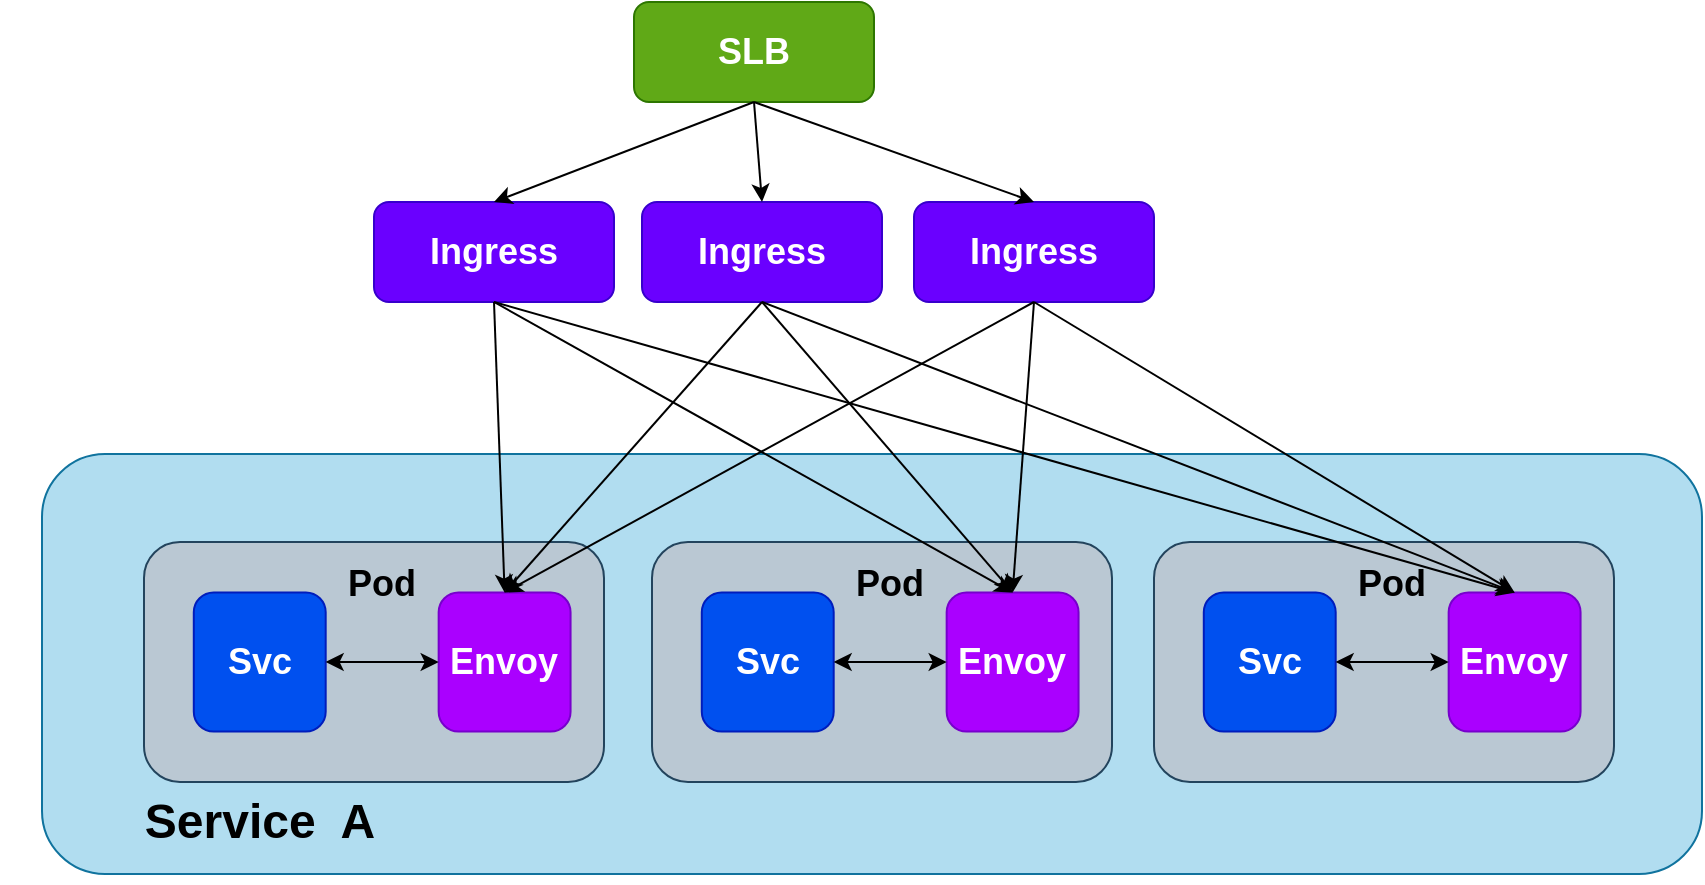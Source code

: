 <mxfile version="10.9.4" type="github"><diagram id="f106602c-feb2-e66a-4537-3a34d633f6aa" name="Page-1"><mxGraphModel dx="2246" dy="1426" grid="1" gridSize="10" guides="1" tooltips="1" connect="1" arrows="1" fold="1" page="1" pageScale="1" pageWidth="1169" pageHeight="827" background="#ffffff" math="1" shadow="0"><root><mxCell id="0"/><mxCell id="1" parent="0"/><mxCell id="tNejTgLfAvmPp-UbvXpw-1102" value="" style="rounded=1;whiteSpace=wrap;html=1;fillColor=#b1ddf0;strokeColor=#10739e;" vertex="1" parent="1"><mxGeometry x="185" y="286" width="830" height="210" as="geometry"/></mxCell><mxCell id="tNejTgLfAvmPp-UbvXpw-1009" value="&lt;h2&gt;SLB&lt;/h2&gt;" style="rounded=1;whiteSpace=wrap;html=1;fillColor=#60a917;strokeColor=#2D7600;fontColor=#ffffff;" vertex="1" parent="1"><mxGeometry x="481" y="60" width="120" height="50" as="geometry"/></mxCell><mxCell id="tNejTgLfAvmPp-UbvXpw-1010" value="&lt;h2&gt;Ingress&lt;/h2&gt;" style="rounded=1;whiteSpace=wrap;html=1;fillColor=#6a00ff;strokeColor=#3700CC;fontColor=#ffffff;" vertex="1" parent="1"><mxGeometry x="351" y="160" width="120" height="50" as="geometry"/></mxCell><mxCell id="tNejTgLfAvmPp-UbvXpw-1011" value="&lt;h2&gt;Ingress&lt;/h2&gt;" style="rounded=1;whiteSpace=wrap;html=1;fillColor=#6a00ff;strokeColor=#3700CC;fontColor=#ffffff;" vertex="1" parent="1"><mxGeometry x="485" y="160" width="120" height="50" as="geometry"/></mxCell><mxCell id="tNejTgLfAvmPp-UbvXpw-1012" value="&lt;h2&gt;Ingress&lt;/h2&gt;" style="rounded=1;whiteSpace=wrap;html=1;fillColor=#6a00ff;strokeColor=#3700CC;fontColor=#ffffff;" vertex="1" parent="1"><mxGeometry x="621" y="160" width="120" height="50" as="geometry"/></mxCell><mxCell id="tNejTgLfAvmPp-UbvXpw-1035" value="" style="endArrow=classic;html=1;entryX=0.5;entryY=0;entryDx=0;entryDy=0;exitX=0.5;exitY=1;exitDx=0;exitDy=0;" edge="1" parent="1" source="tNejTgLfAvmPp-UbvXpw-1009" target="tNejTgLfAvmPp-UbvXpw-1010"><mxGeometry width="50" height="50" relative="1" as="geometry"><mxPoint x="351" y="540" as="sourcePoint"/><mxPoint x="401" y="490" as="targetPoint"/></mxGeometry></mxCell><mxCell id="tNejTgLfAvmPp-UbvXpw-1036" value="" style="endArrow=classic;html=1;entryX=0.5;entryY=0;entryDx=0;entryDy=0;exitX=0.5;exitY=1;exitDx=0;exitDy=0;" edge="1" parent="1" source="tNejTgLfAvmPp-UbvXpw-1009" target="tNejTgLfAvmPp-UbvXpw-1011"><mxGeometry width="50" height="50" relative="1" as="geometry"><mxPoint x="551" y="120" as="sourcePoint"/><mxPoint x="421" y="170" as="targetPoint"/></mxGeometry></mxCell><mxCell id="tNejTgLfAvmPp-UbvXpw-1037" value="" style="endArrow=classic;html=1;entryX=0.5;entryY=0;entryDx=0;entryDy=0;exitX=0.5;exitY=1;exitDx=0;exitDy=0;" edge="1" parent="1" source="tNejTgLfAvmPp-UbvXpw-1009" target="tNejTgLfAvmPp-UbvXpw-1012"><mxGeometry width="50" height="50" relative="1" as="geometry"><mxPoint x="561" y="130" as="sourcePoint"/><mxPoint x="431" y="180" as="targetPoint"/></mxGeometry></mxCell><mxCell id="tNejTgLfAvmPp-UbvXpw-1051" value="" style="group" vertex="1" connectable="0" parent="1"><mxGeometry x="236" y="330" width="230" height="120" as="geometry"/></mxCell><mxCell id="tNejTgLfAvmPp-UbvXpw-1018" value="" style="rounded=1;whiteSpace=wrap;html=1;fillColor=#bac8d3;strokeColor=#23445d;" vertex="1" parent="tNejTgLfAvmPp-UbvXpw-1051"><mxGeometry width="230" height="120" as="geometry"/></mxCell><mxCell id="tNejTgLfAvmPp-UbvXpw-1020" value="&lt;h2&gt;Svc&lt;/h2&gt;" style="rounded=1;whiteSpace=wrap;html=1;fillColor=#0050ef;strokeColor=#001DBC;fontColor=#ffffff;" vertex="1" parent="tNejTgLfAvmPp-UbvXpw-1051"><mxGeometry x="24.894" y="25.263" width="65.95" height="69.474" as="geometry"/></mxCell><mxCell id="tNejTgLfAvmPp-UbvXpw-1022" value="&lt;h2&gt;Envoy&lt;/h2&gt;" style="rounded=1;whiteSpace=wrap;html=1;fillColor=#aa00ff;strokeColor=#7700CC;fontColor=#ffffff;" vertex="1" parent="tNejTgLfAvmPp-UbvXpw-1051"><mxGeometry x="147.332" y="25.263" width="65.95" height="69.474" as="geometry"/></mxCell><mxCell id="tNejTgLfAvmPp-UbvXpw-1024" style="edgeStyle=orthogonalEdgeStyle;rounded=0;orthogonalLoop=1;jettySize=auto;html=1;exitX=0.5;exitY=1;exitDx=0;exitDy=0;" edge="1" parent="tNejTgLfAvmPp-UbvXpw-1051"><mxGeometry relative="1" as="geometry"><mxPoint x="115" y="25" as="sourcePoint"/><mxPoint x="115" y="25.447" as="targetPoint"/></mxGeometry></mxCell><mxCell id="tNejTgLfAvmPp-UbvXpw-1046" value="" style="endArrow=classic;startArrow=classic;html=1;entryX=0;entryY=0.5;entryDx=0;entryDy=0;exitX=1;exitY=0.5;exitDx=0;exitDy=0;" edge="1" parent="tNejTgLfAvmPp-UbvXpw-1051" source="tNejTgLfAvmPp-UbvXpw-1020" target="tNejTgLfAvmPp-UbvXpw-1022"><mxGeometry width="50" height="50" relative="1" as="geometry"><mxPoint x="5" y="190" as="sourcePoint"/><mxPoint x="55" y="140" as="targetPoint"/></mxGeometry></mxCell><mxCell id="tNejTgLfAvmPp-UbvXpw-1049" value="&lt;h2&gt;Pod&lt;/h2&gt;" style="text;html=1;strokeColor=none;fillColor=none;align=center;verticalAlign=middle;whiteSpace=wrap;rounded=0;" vertex="1" parent="tNejTgLfAvmPp-UbvXpw-1051"><mxGeometry x="99" y="10.5" width="40" height="20" as="geometry"/></mxCell><mxCell id="tNejTgLfAvmPp-UbvXpw-1076" value="" style="group" vertex="1" connectable="0" parent="1"><mxGeometry x="490" y="330" width="230" height="120" as="geometry"/></mxCell><mxCell id="tNejTgLfAvmPp-UbvXpw-1077" value="" style="rounded=1;whiteSpace=wrap;html=1;fillColor=#bac8d3;strokeColor=#23445d;" vertex="1" parent="tNejTgLfAvmPp-UbvXpw-1076"><mxGeometry width="230" height="120" as="geometry"/></mxCell><mxCell id="tNejTgLfAvmPp-UbvXpw-1078" value="&lt;h2&gt;Svc&lt;/h2&gt;" style="rounded=1;whiteSpace=wrap;html=1;fillColor=#0050ef;strokeColor=#001DBC;fontColor=#ffffff;" vertex="1" parent="tNejTgLfAvmPp-UbvXpw-1076"><mxGeometry x="24.894" y="25.263" width="65.95" height="69.474" as="geometry"/></mxCell><mxCell id="tNejTgLfAvmPp-UbvXpw-1079" value="&lt;h2&gt;Envoy&lt;/h2&gt;" style="rounded=1;whiteSpace=wrap;html=1;fillColor=#aa00ff;strokeColor=#7700CC;fontColor=#ffffff;" vertex="1" parent="tNejTgLfAvmPp-UbvXpw-1076"><mxGeometry x="147.332" y="25.263" width="65.95" height="69.474" as="geometry"/></mxCell><mxCell id="tNejTgLfAvmPp-UbvXpw-1080" style="edgeStyle=orthogonalEdgeStyle;rounded=0;orthogonalLoop=1;jettySize=auto;html=1;exitX=0.5;exitY=1;exitDx=0;exitDy=0;" edge="1" parent="tNejTgLfAvmPp-UbvXpw-1076"><mxGeometry relative="1" as="geometry"><mxPoint x="115" y="25" as="sourcePoint"/><mxPoint x="115" y="25.447" as="targetPoint"/></mxGeometry></mxCell><mxCell id="tNejTgLfAvmPp-UbvXpw-1081" value="" style="endArrow=classic;startArrow=classic;html=1;entryX=0;entryY=0.5;entryDx=0;entryDy=0;exitX=1;exitY=0.5;exitDx=0;exitDy=0;" edge="1" parent="tNejTgLfAvmPp-UbvXpw-1076" source="tNejTgLfAvmPp-UbvXpw-1078" target="tNejTgLfAvmPp-UbvXpw-1079"><mxGeometry width="50" height="50" relative="1" as="geometry"><mxPoint x="5" y="190" as="sourcePoint"/><mxPoint x="55" y="140" as="targetPoint"/></mxGeometry></mxCell><mxCell id="tNejTgLfAvmPp-UbvXpw-1082" value="&lt;h2&gt;Pod&lt;/h2&gt;" style="text;html=1;strokeColor=none;fillColor=none;align=center;verticalAlign=middle;whiteSpace=wrap;rounded=0;" vertex="1" parent="tNejTgLfAvmPp-UbvXpw-1076"><mxGeometry x="99" y="10.5" width="40" height="20" as="geometry"/></mxCell><mxCell id="tNejTgLfAvmPp-UbvXpw-1083" value="" style="group" vertex="1" connectable="0" parent="1"><mxGeometry x="741" y="330" width="230" height="120" as="geometry"/></mxCell><mxCell id="tNejTgLfAvmPp-UbvXpw-1084" value="" style="rounded=1;whiteSpace=wrap;html=1;fillColor=#bac8d3;strokeColor=#23445d;" vertex="1" parent="tNejTgLfAvmPp-UbvXpw-1083"><mxGeometry width="230" height="120" as="geometry"/></mxCell><mxCell id="tNejTgLfAvmPp-UbvXpw-1085" value="&lt;h2&gt;Svc&lt;/h2&gt;" style="rounded=1;whiteSpace=wrap;html=1;fillColor=#0050ef;strokeColor=#001DBC;fontColor=#ffffff;" vertex="1" parent="tNejTgLfAvmPp-UbvXpw-1083"><mxGeometry x="24.894" y="25.263" width="65.95" height="69.474" as="geometry"/></mxCell><mxCell id="tNejTgLfAvmPp-UbvXpw-1086" value="&lt;h2&gt;Envoy&lt;/h2&gt;" style="rounded=1;whiteSpace=wrap;html=1;fillColor=#aa00ff;strokeColor=#7700CC;fontColor=#ffffff;" vertex="1" parent="tNejTgLfAvmPp-UbvXpw-1083"><mxGeometry x="147.332" y="25.263" width="65.95" height="69.474" as="geometry"/></mxCell><mxCell id="tNejTgLfAvmPp-UbvXpw-1087" style="edgeStyle=orthogonalEdgeStyle;rounded=0;orthogonalLoop=1;jettySize=auto;html=1;exitX=0.5;exitY=1;exitDx=0;exitDy=0;" edge="1" parent="tNejTgLfAvmPp-UbvXpw-1083"><mxGeometry relative="1" as="geometry"><mxPoint x="115" y="25" as="sourcePoint"/><mxPoint x="115" y="25.447" as="targetPoint"/></mxGeometry></mxCell><mxCell id="tNejTgLfAvmPp-UbvXpw-1088" value="" style="endArrow=classic;startArrow=classic;html=1;entryX=0;entryY=0.5;entryDx=0;entryDy=0;exitX=1;exitY=0.5;exitDx=0;exitDy=0;" edge="1" parent="tNejTgLfAvmPp-UbvXpw-1083" source="tNejTgLfAvmPp-UbvXpw-1085" target="tNejTgLfAvmPp-UbvXpw-1086"><mxGeometry width="50" height="50" relative="1" as="geometry"><mxPoint x="5" y="190" as="sourcePoint"/><mxPoint x="55" y="140" as="targetPoint"/></mxGeometry></mxCell><mxCell id="tNejTgLfAvmPp-UbvXpw-1089" value="&lt;h2&gt;Pod&lt;/h2&gt;" style="text;html=1;strokeColor=none;fillColor=none;align=center;verticalAlign=middle;whiteSpace=wrap;rounded=0;" vertex="1" parent="tNejTgLfAvmPp-UbvXpw-1083"><mxGeometry x="99" y="10.5" width="40" height="20" as="geometry"/></mxCell><mxCell id="tNejTgLfAvmPp-UbvXpw-1039" value="" style="endArrow=classic;html=1;exitX=0.5;exitY=1;exitDx=0;exitDy=0;entryX=0.5;entryY=0;entryDx=0;entryDy=0;" edge="1" parent="1" source="tNejTgLfAvmPp-UbvXpw-1010" target="tNejTgLfAvmPp-UbvXpw-1022"><mxGeometry width="50" height="50" relative="1" as="geometry"><mxPoint x="421" y="280" as="sourcePoint"/><mxPoint x="471" y="230" as="targetPoint"/></mxGeometry></mxCell><mxCell id="tNejTgLfAvmPp-UbvXpw-1091" value="" style="endArrow=classic;html=1;exitX=0.5;exitY=1;exitDx=0;exitDy=0;entryX=0.5;entryY=0;entryDx=0;entryDy=0;" edge="1" parent="1" source="tNejTgLfAvmPp-UbvXpw-1010" target="tNejTgLfAvmPp-UbvXpw-1079"><mxGeometry width="50" height="50" relative="1" as="geometry"><mxPoint x="421" y="220" as="sourcePoint"/><mxPoint x="426" y="365" as="targetPoint"/></mxGeometry></mxCell><mxCell id="tNejTgLfAvmPp-UbvXpw-1093" value="" style="endArrow=classic;html=1;exitX=0.5;exitY=1;exitDx=0;exitDy=0;entryX=0.5;entryY=0;entryDx=0;entryDy=0;" edge="1" parent="1" source="tNejTgLfAvmPp-UbvXpw-1010" target="tNejTgLfAvmPp-UbvXpw-1086"><mxGeometry width="50" height="50" relative="1" as="geometry"><mxPoint x="421" y="220" as="sourcePoint"/><mxPoint x="691" y="365" as="targetPoint"/></mxGeometry></mxCell><mxCell id="tNejTgLfAvmPp-UbvXpw-1094" value="" style="endArrow=classic;html=1;exitX=0.5;exitY=1;exitDx=0;exitDy=0;entryX=0.5;entryY=0;entryDx=0;entryDy=0;" edge="1" parent="1" source="tNejTgLfAvmPp-UbvXpw-1011" target="tNejTgLfAvmPp-UbvXpw-1022"><mxGeometry width="50" height="50" relative="1" as="geometry"><mxPoint x="421" y="220" as="sourcePoint"/><mxPoint x="426" y="365" as="targetPoint"/></mxGeometry></mxCell><mxCell id="tNejTgLfAvmPp-UbvXpw-1095" value="" style="endArrow=classic;html=1;exitX=0.5;exitY=1;exitDx=0;exitDy=0;entryX=0.5;entryY=0;entryDx=0;entryDy=0;" edge="1" parent="1" source="tNejTgLfAvmPp-UbvXpw-1011" target="tNejTgLfAvmPp-UbvXpw-1079"><mxGeometry width="50" height="50" relative="1" as="geometry"><mxPoint x="421" y="220" as="sourcePoint"/><mxPoint x="681" y="350" as="targetPoint"/></mxGeometry></mxCell><mxCell id="tNejTgLfAvmPp-UbvXpw-1096" value="" style="endArrow=classic;html=1;exitX=0.5;exitY=1;exitDx=0;exitDy=0;entryX=0.5;entryY=0;entryDx=0;entryDy=0;" edge="1" parent="1" source="tNejTgLfAvmPp-UbvXpw-1011" target="tNejTgLfAvmPp-UbvXpw-1086"><mxGeometry width="50" height="50" relative="1" as="geometry"><mxPoint x="421" y="220" as="sourcePoint"/><mxPoint x="921" y="350" as="targetPoint"/></mxGeometry></mxCell><mxCell id="tNejTgLfAvmPp-UbvXpw-1097" value="" style="endArrow=classic;html=1;exitX=0.5;exitY=1;exitDx=0;exitDy=0;entryX=0.5;entryY=0;entryDx=0;entryDy=0;" edge="1" parent="1" source="tNejTgLfAvmPp-UbvXpw-1012" target="tNejTgLfAvmPp-UbvXpw-1022"><mxGeometry width="50" height="50" relative="1" as="geometry"><mxPoint x="431" y="230" as="sourcePoint"/><mxPoint x="436" y="375" as="targetPoint"/></mxGeometry></mxCell><mxCell id="tNejTgLfAvmPp-UbvXpw-1098" value="" style="endArrow=classic;html=1;exitX=0.5;exitY=1;exitDx=0;exitDy=0;entryX=0.5;entryY=0;entryDx=0;entryDy=0;" edge="1" parent="1" source="tNejTgLfAvmPp-UbvXpw-1012" target="tNejTgLfAvmPp-UbvXpw-1079"><mxGeometry width="50" height="50" relative="1" as="geometry"><mxPoint x="431" y="230" as="sourcePoint"/><mxPoint x="701" y="375" as="targetPoint"/></mxGeometry></mxCell><mxCell id="tNejTgLfAvmPp-UbvXpw-1099" value="" style="endArrow=classic;html=1;exitX=0.5;exitY=1;exitDx=0;exitDy=0;entryX=0.5;entryY=0;entryDx=0;entryDy=0;" edge="1" parent="1" source="tNejTgLfAvmPp-UbvXpw-1012" target="tNejTgLfAvmPp-UbvXpw-1086"><mxGeometry width="50" height="50" relative="1" as="geometry"><mxPoint x="431" y="230" as="sourcePoint"/><mxPoint x="941" y="375" as="targetPoint"/></mxGeometry></mxCell><mxCell id="tNejTgLfAvmPp-UbvXpw-1103" value="&lt;h1&gt;Service&amp;nbsp; A&lt;/h1&gt;" style="text;html=1;strokeColor=none;fillColor=none;align=center;verticalAlign=middle;whiteSpace=wrap;rounded=0;" vertex="1" parent="1"><mxGeometry x="164" y="460" width="260" height="20" as="geometry"/></mxCell></root></mxGraphModel></diagram></mxfile>